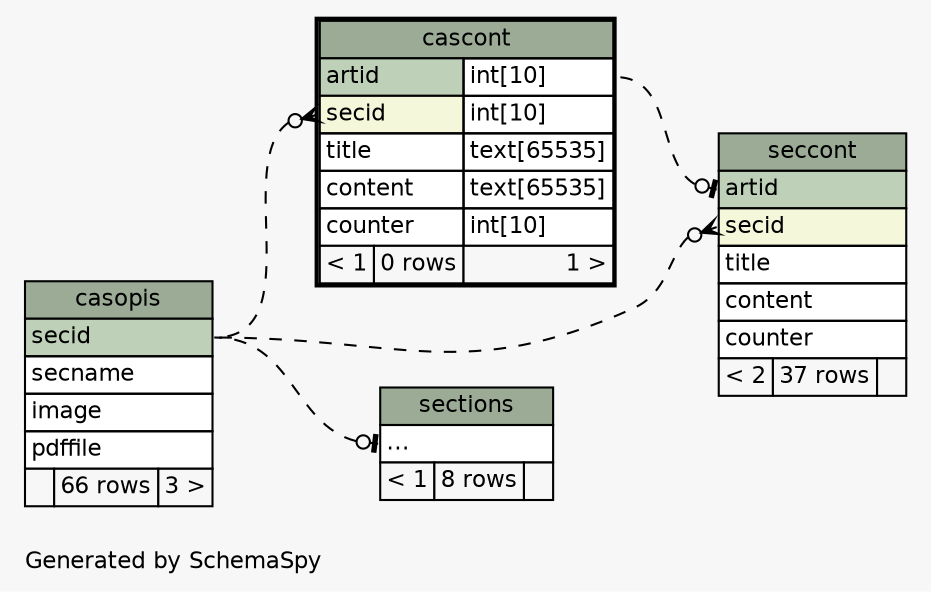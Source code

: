// dot 2.38.0 on Mac OS X 10.9.4
// SchemaSpy rev 590
digraph "impliedTwoDegreesRelationshipsDiagram" {
  graph [
    rankdir="RL"
    bgcolor="#f7f7f7"
    label="\nGenerated by SchemaSpy"
    labeljust="l"
    nodesep="0.18"
    ranksep="0.46"
    fontname="Helvetica"
    fontsize="11"
  ];
  node [
    fontname="Helvetica"
    fontsize="11"
    shape="plaintext"
  ];
  edge [
    arrowsize="0.8"
  ];
  "cascont":"secid":w -> "casopis":"secid":e [arrowhead=none dir=back arrowtail=crowodot style=dashed];
  "seccont":"artid":w -> "cascont":"artid.type":e [arrowhead=none dir=back arrowtail=teeodot style=dashed];
  "seccont":"secid":w -> "casopis":"secid":e [arrowhead=none dir=back arrowtail=crowodot style=dashed];
  "sections":"elipses":w -> "casopis":"secid":e [arrowhead=none dir=back arrowtail=teeodot style=dashed];
  "cascont" [
    label=<
    <TABLE BORDER="2" CELLBORDER="1" CELLSPACING="0" BGCOLOR="#ffffff">
      <TR><TD COLSPAN="3" BGCOLOR="#9bab96" ALIGN="CENTER">cascont</TD></TR>
      <TR><TD PORT="artid" COLSPAN="2" BGCOLOR="#bed1b8" ALIGN="LEFT">artid</TD><TD PORT="artid.type" ALIGN="LEFT">int[10]</TD></TR>
      <TR><TD PORT="secid" COLSPAN="2" BGCOLOR="#f4f7da" ALIGN="LEFT">secid</TD><TD PORT="secid.type" ALIGN="LEFT">int[10]</TD></TR>
      <TR><TD PORT="title" COLSPAN="2" ALIGN="LEFT">title</TD><TD PORT="title.type" ALIGN="LEFT">text[65535]</TD></TR>
      <TR><TD PORT="content" COLSPAN="2" ALIGN="LEFT">content</TD><TD PORT="content.type" ALIGN="LEFT">text[65535]</TD></TR>
      <TR><TD PORT="counter" COLSPAN="2" ALIGN="LEFT">counter</TD><TD PORT="counter.type" ALIGN="LEFT">int[10]</TD></TR>
      <TR><TD ALIGN="LEFT" BGCOLOR="#f7f7f7">&lt; 1</TD><TD ALIGN="RIGHT" BGCOLOR="#f7f7f7">0 rows</TD><TD ALIGN="RIGHT" BGCOLOR="#f7f7f7">1 &gt;</TD></TR>
    </TABLE>>
    URL="cascont.html"
    tooltip="cascont"
  ];
  "casopis" [
    label=<
    <TABLE BORDER="0" CELLBORDER="1" CELLSPACING="0" BGCOLOR="#ffffff">
      <TR><TD COLSPAN="3" BGCOLOR="#9bab96" ALIGN="CENTER">casopis</TD></TR>
      <TR><TD PORT="secid" COLSPAN="3" BGCOLOR="#bed1b8" ALIGN="LEFT">secid</TD></TR>
      <TR><TD PORT="secname" COLSPAN="3" ALIGN="LEFT">secname</TD></TR>
      <TR><TD PORT="image" COLSPAN="3" ALIGN="LEFT">image</TD></TR>
      <TR><TD PORT="pdffile" COLSPAN="3" ALIGN="LEFT">pdffile</TD></TR>
      <TR><TD ALIGN="LEFT" BGCOLOR="#f7f7f7">  </TD><TD ALIGN="RIGHT" BGCOLOR="#f7f7f7">66 rows</TD><TD ALIGN="RIGHT" BGCOLOR="#f7f7f7">3 &gt;</TD></TR>
    </TABLE>>
    URL="casopis.html"
    tooltip="casopis"
  ];
  "seccont" [
    label=<
    <TABLE BORDER="0" CELLBORDER="1" CELLSPACING="0" BGCOLOR="#ffffff">
      <TR><TD COLSPAN="3" BGCOLOR="#9bab96" ALIGN="CENTER">seccont</TD></TR>
      <TR><TD PORT="artid" COLSPAN="3" BGCOLOR="#bed1b8" ALIGN="LEFT">artid</TD></TR>
      <TR><TD PORT="secid" COLSPAN="3" BGCOLOR="#f4f7da" ALIGN="LEFT">secid</TD></TR>
      <TR><TD PORT="title" COLSPAN="3" ALIGN="LEFT">title</TD></TR>
      <TR><TD PORT="content" COLSPAN="3" ALIGN="LEFT">content</TD></TR>
      <TR><TD PORT="counter" COLSPAN="3" ALIGN="LEFT">counter</TD></TR>
      <TR><TD ALIGN="LEFT" BGCOLOR="#f7f7f7">&lt; 2</TD><TD ALIGN="RIGHT" BGCOLOR="#f7f7f7">37 rows</TD><TD ALIGN="RIGHT" BGCOLOR="#f7f7f7">  </TD></TR>
    </TABLE>>
    URL="seccont.html"
    tooltip="seccont"
  ];
  "sections" [
    label=<
    <TABLE BORDER="0" CELLBORDER="1" CELLSPACING="0" BGCOLOR="#ffffff">
      <TR><TD COLSPAN="3" BGCOLOR="#9bab96" ALIGN="CENTER">sections</TD></TR>
      <TR><TD PORT="elipses" COLSPAN="3" ALIGN="LEFT">...</TD></TR>
      <TR><TD ALIGN="LEFT" BGCOLOR="#f7f7f7">&lt; 1</TD><TD ALIGN="RIGHT" BGCOLOR="#f7f7f7">8 rows</TD><TD ALIGN="RIGHT" BGCOLOR="#f7f7f7">  </TD></TR>
    </TABLE>>
    URL="sections.html"
    tooltip="sections"
  ];
}
